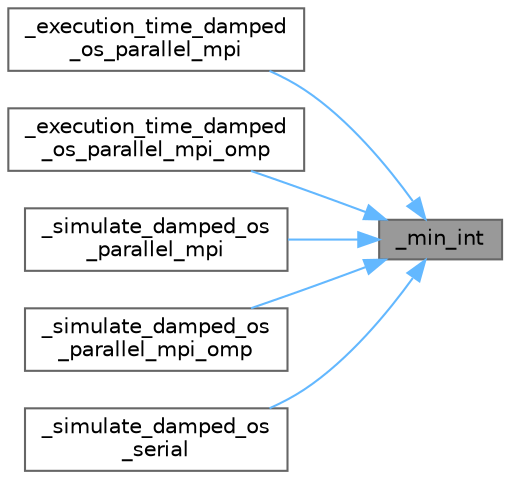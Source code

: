 digraph "_min_int"
{
 // LATEX_PDF_SIZE
  bgcolor="transparent";
  edge [fontname=Helvetica,fontsize=10,labelfontname=Helvetica,labelfontsize=10];
  node [fontname=Helvetica,fontsize=10,shape=box,height=0.2,width=0.4];
  rankdir="RL";
  Node1 [id="Node000001",label="_min_int",height=0.2,width=0.4,color="gray40", fillcolor="grey60", style="filled", fontcolor="black",tooltip=" "];
  Node1 -> Node2 [id="edge1_Node000001_Node000002",dir="back",color="steelblue1",style="solid",tooltip=" "];
  Node2 [id="Node000002",label="_execution_time_damped\l_os_parallel_mpi",height=0.2,width=0.4,color="grey40", fillcolor="white", style="filled",URL="$temp2_2oscpara_8c.html#abb33ce0b319f3a834cd52865d35dd00f",tooltip=" "];
  Node1 -> Node3 [id="edge2_Node000001_Node000003",dir="back",color="steelblue1",style="solid",tooltip=" "];
  Node3 [id="Node000003",label="_execution_time_damped\l_os_parallel_mpi_omp",height=0.2,width=0.4,color="grey40", fillcolor="white", style="filled",URL="$temp_2oscpara_8c.html#ae1577f778d4a914ca4734649de9573e9",tooltip=" "];
  Node1 -> Node4 [id="edge3_Node000001_Node000004",dir="back",color="steelblue1",style="solid",tooltip=" "];
  Node4 [id="Node000004",label="_simulate_damped_os\l_parallel_mpi",height=0.2,width=0.4,color="grey40", fillcolor="white", style="filled",URL="$temp_2oscpara_8c.html#a51354b799f99896302b8655f2ca2383c",tooltip=" "];
  Node1 -> Node5 [id="edge4_Node000001_Node000005",dir="back",color="steelblue1",style="solid",tooltip=" "];
  Node5 [id="Node000005",label="_simulate_damped_os\l_parallel_mpi_omp",height=0.2,width=0.4,color="grey40", fillcolor="white", style="filled",URL="$temp_2oscpara_8c.html#aec2d55f0a005fd7ddf337d47627fc162",tooltip=" "];
  Node1 -> Node6 [id="edge5_Node000001_Node000006",dir="back",color="steelblue1",style="solid",tooltip=" "];
  Node6 [id="Node000006",label="_simulate_damped_os\l_serial",height=0.2,width=0.4,color="grey40", fillcolor="white", style="filled",URL="$temp_2oscserial_8c.html#acf745e64af70efa99c07de97ad7156e2",tooltip="This function simulates simple harmonic motion (Simple Spring Motion) using numerical solution of ste..."];
}
